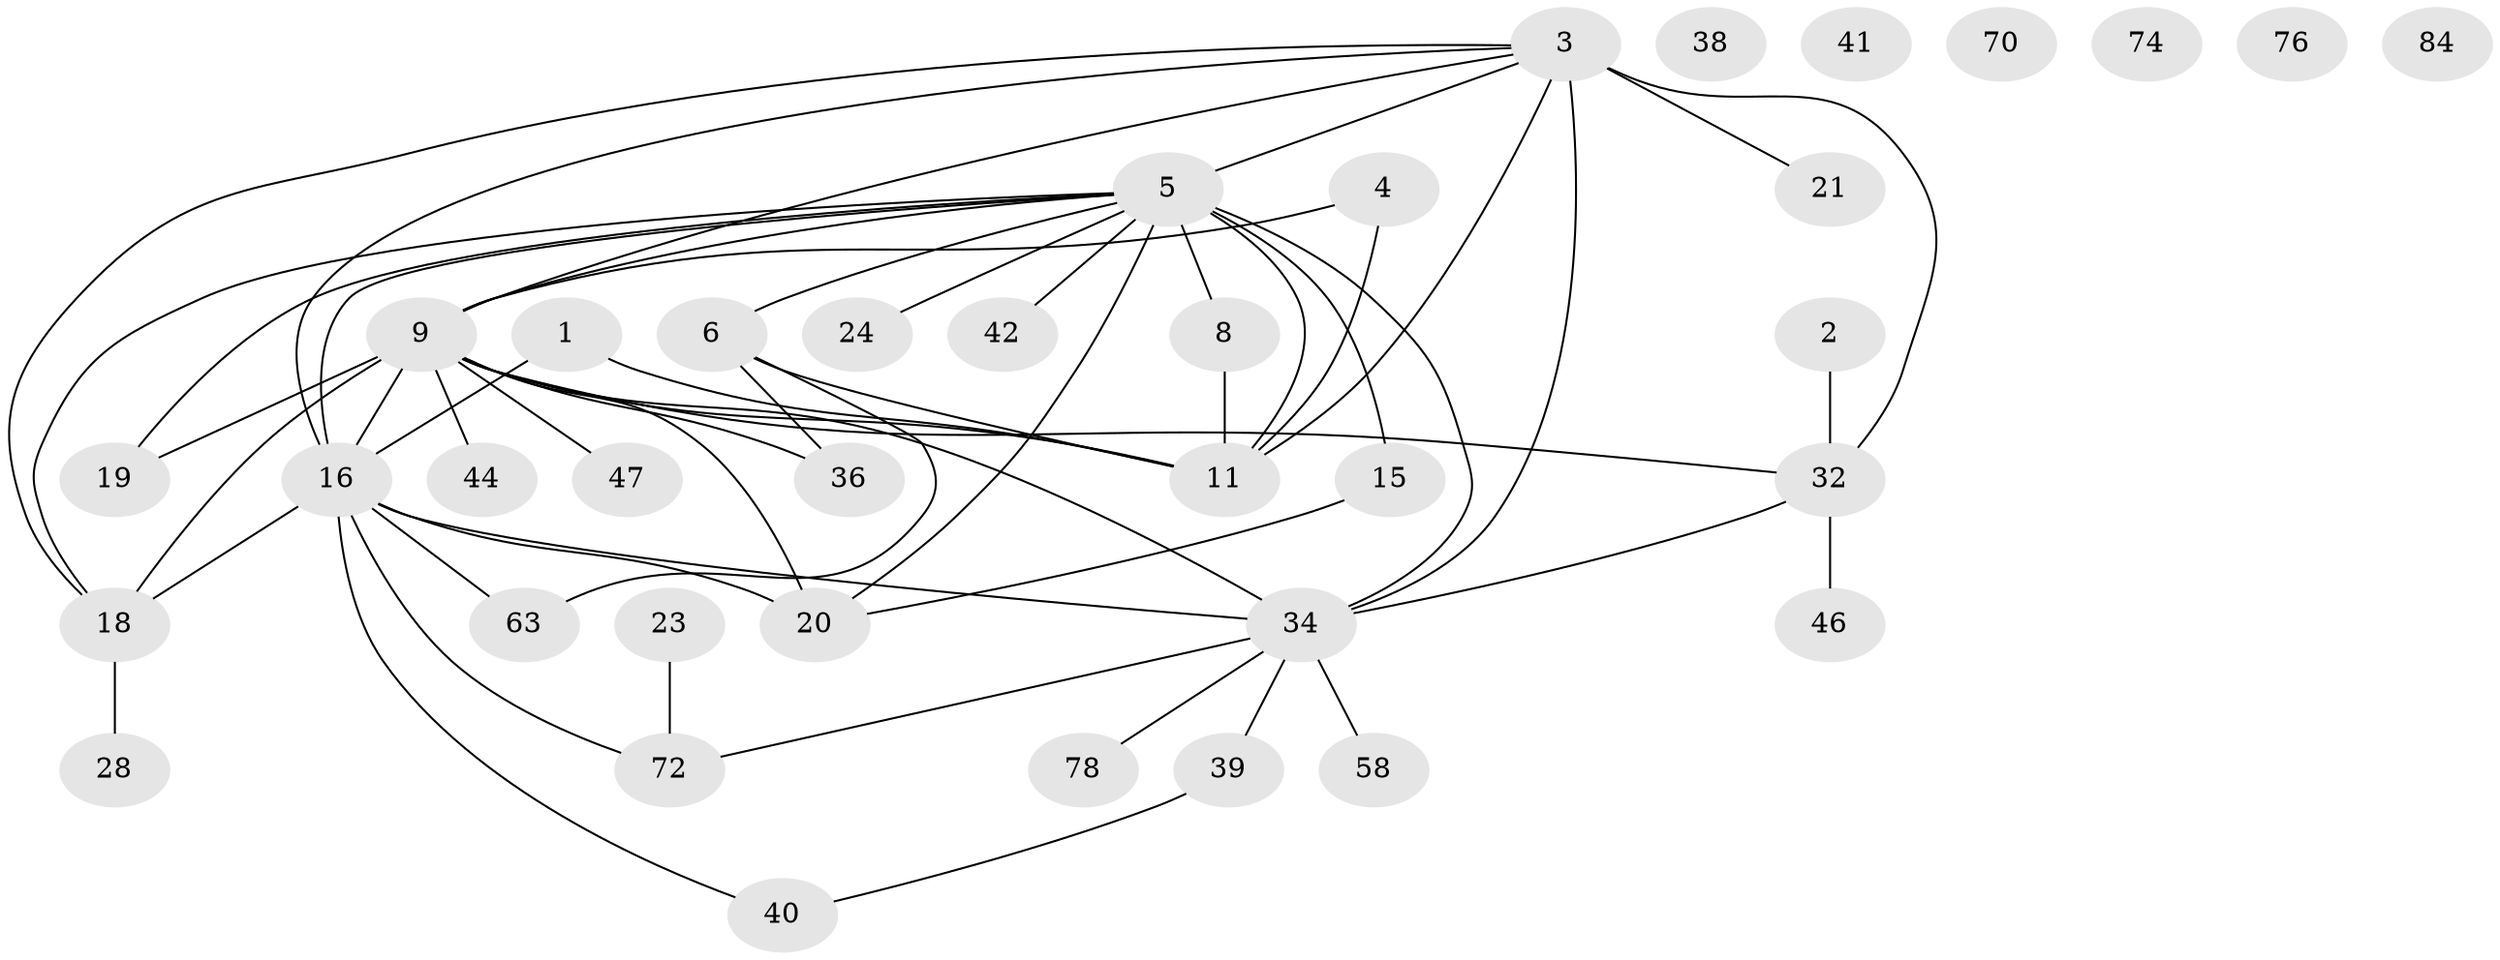 // original degree distribution, {2: 0.26436781609195403, 1: 0.1724137931034483, 4: 0.14942528735632185, 3: 0.1839080459770115, 6: 0.08045977011494253, 9: 0.011494252873563218, 8: 0.022988505747126436, 5: 0.04597701149425287, 0: 0.06896551724137931}
// Generated by graph-tools (version 1.1) at 2025/16/03/04/25 18:16:36]
// undirected, 37 vertices, 55 edges
graph export_dot {
graph [start="1"]
  node [color=gray90,style=filled];
  1;
  2;
  3 [super="+13+66"];
  4 [super="+51"];
  5 [super="+22+14+7+10"];
  6 [super="+43+54+37"];
  8 [super="+50"];
  9 [super="+12+80+17+52+59+64"];
  11 [super="+67"];
  15 [super="+35"];
  16 [super="+87+25+68"];
  18 [super="+30+45"];
  19;
  20 [super="+29"];
  21;
  23 [super="+49"];
  24;
  28;
  32 [super="+33+53"];
  34 [super="+65+55+48"];
  36;
  38;
  39 [super="+83"];
  40 [super="+60"];
  41;
  42;
  44;
  46;
  47;
  58;
  63;
  70;
  72 [super="+75"];
  74;
  76;
  78;
  84;
  1 -- 16;
  1 -- 11;
  2 -- 32;
  3 -- 18;
  3 -- 5;
  3 -- 34;
  3 -- 9;
  3 -- 32;
  3 -- 16;
  3 -- 21 [weight=2];
  3 -- 11;
  4 -- 9;
  4 -- 11;
  5 -- 6;
  5 -- 42;
  5 -- 15;
  5 -- 19;
  5 -- 34 [weight=5];
  5 -- 11;
  5 -- 8;
  5 -- 9 [weight=2];
  5 -- 16;
  5 -- 18;
  5 -- 24;
  5 -- 20;
  6 -- 63;
  6 -- 36;
  6 -- 11;
  8 -- 11;
  9 -- 36;
  9 -- 32;
  9 -- 19;
  9 -- 44;
  9 -- 18;
  9 -- 34 [weight=3];
  9 -- 16;
  9 -- 47;
  9 -- 20;
  9 -- 11;
  15 -- 20;
  16 -- 72;
  16 -- 18;
  16 -- 63;
  16 -- 20 [weight=2];
  16 -- 34 [weight=2];
  16 -- 40;
  18 -- 28;
  23 -- 72;
  32 -- 46;
  32 -- 34;
  34 -- 78;
  34 -- 39;
  34 -- 72;
  34 -- 58;
  39 -- 40;
}
